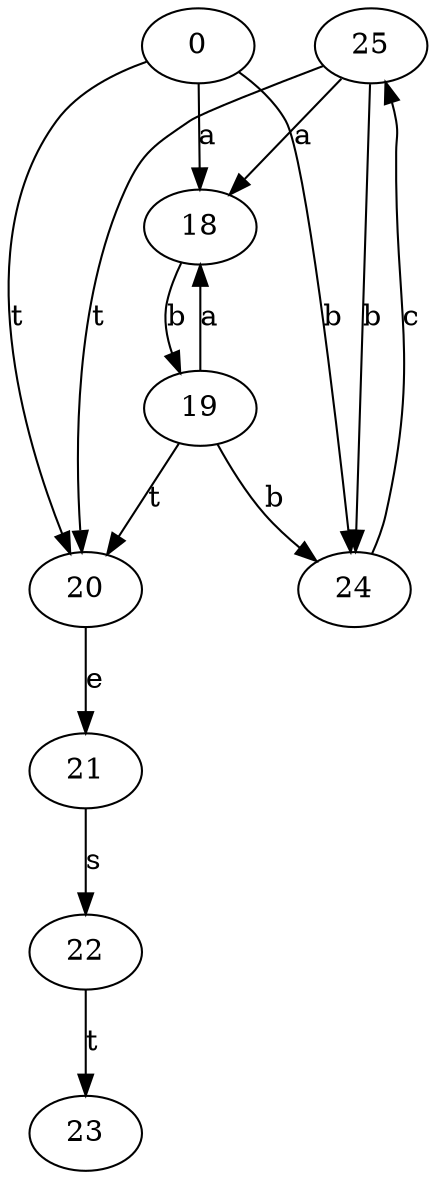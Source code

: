 digraph FSM {
25
0
20
21
23
19
24
22
18
18 -> 19 [label=b]
0 -> 18 [label=a]
0 -> 20 [label=t]
25 -> 24 [label=b]
0 -> 24 [label=b]
19 -> 20 [label=t]
19 -> 24 [label=b]
19 -> 18 [label=a]
24 -> 25 [label=c]
25 -> 20 [label=t]
21 -> 22 [label=s]
25 -> 18 [label=a]
20 -> 21 [label=e]
22 -> 23 [label=t]
}